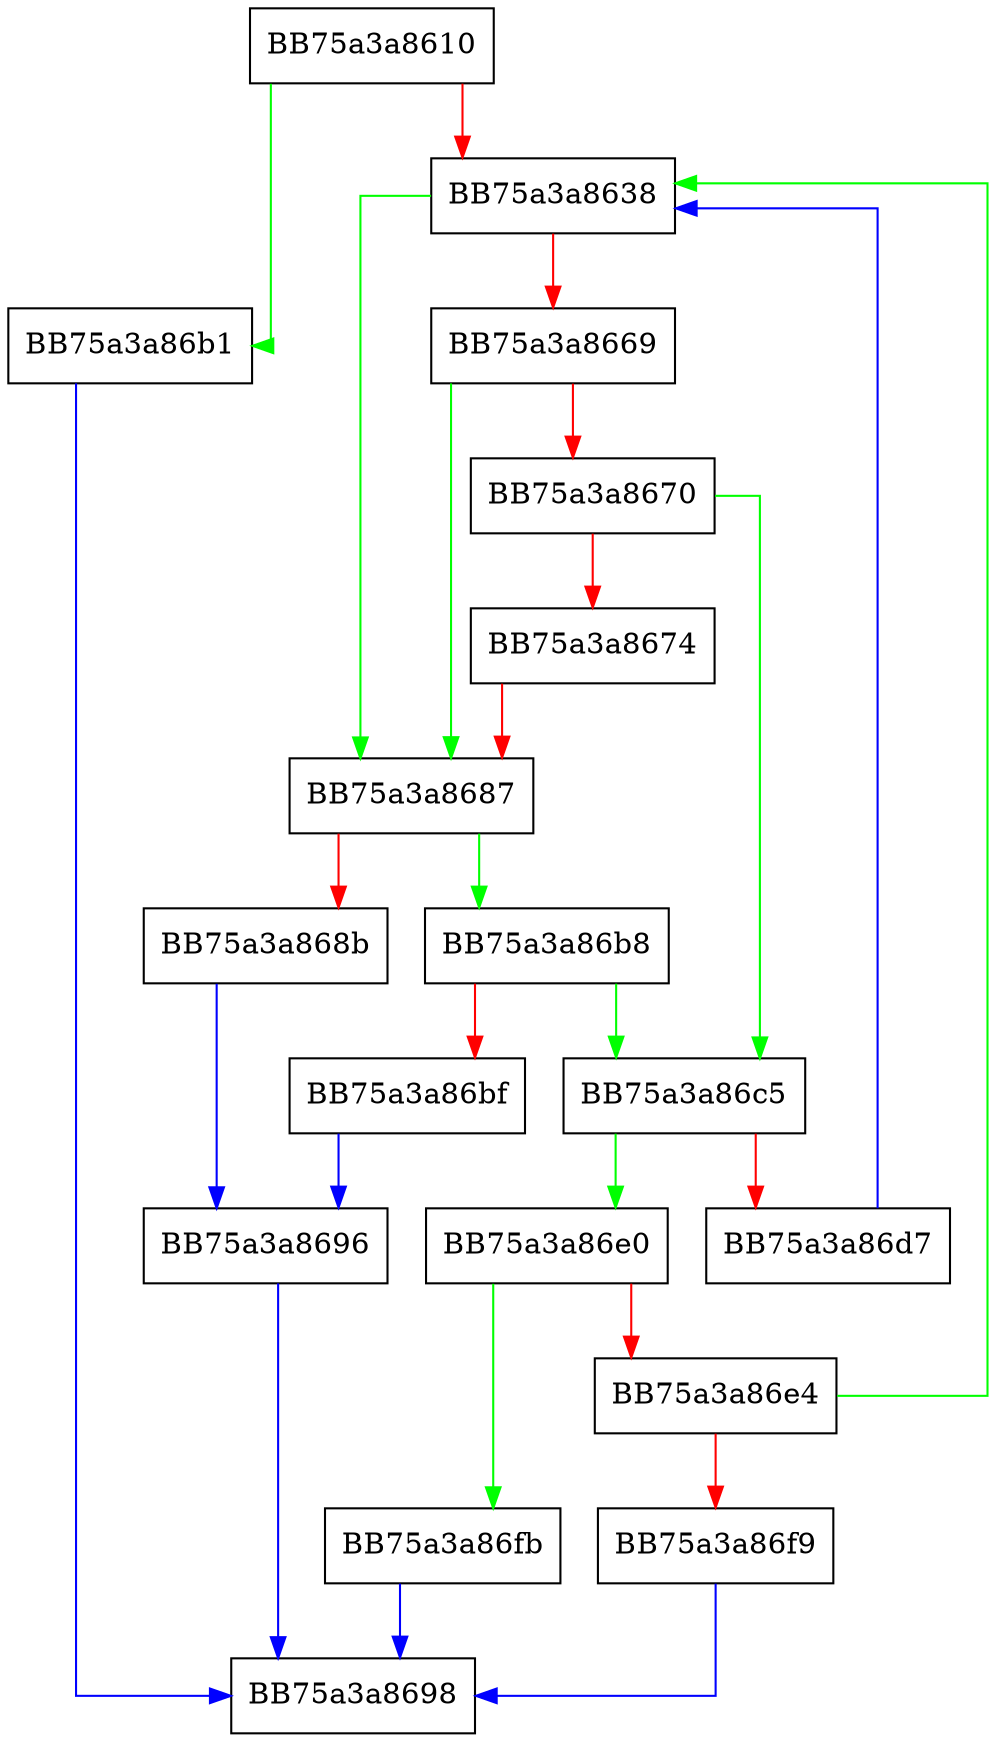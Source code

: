 digraph Next {
  node [shape="box"];
  graph [splines=ortho];
  BB75a3a8610 -> BB75a3a86b1 [color="green"];
  BB75a3a8610 -> BB75a3a8638 [color="red"];
  BB75a3a8638 -> BB75a3a8687 [color="green"];
  BB75a3a8638 -> BB75a3a8669 [color="red"];
  BB75a3a8669 -> BB75a3a8687 [color="green"];
  BB75a3a8669 -> BB75a3a8670 [color="red"];
  BB75a3a8670 -> BB75a3a86c5 [color="green"];
  BB75a3a8670 -> BB75a3a8674 [color="red"];
  BB75a3a8674 -> BB75a3a8687 [color="red"];
  BB75a3a8687 -> BB75a3a86b8 [color="green"];
  BB75a3a8687 -> BB75a3a868b [color="red"];
  BB75a3a868b -> BB75a3a8696 [color="blue"];
  BB75a3a8696 -> BB75a3a8698 [color="blue"];
  BB75a3a86b1 -> BB75a3a8698 [color="blue"];
  BB75a3a86b8 -> BB75a3a86c5 [color="green"];
  BB75a3a86b8 -> BB75a3a86bf [color="red"];
  BB75a3a86bf -> BB75a3a8696 [color="blue"];
  BB75a3a86c5 -> BB75a3a86e0 [color="green"];
  BB75a3a86c5 -> BB75a3a86d7 [color="red"];
  BB75a3a86d7 -> BB75a3a8638 [color="blue"];
  BB75a3a86e0 -> BB75a3a86fb [color="green"];
  BB75a3a86e0 -> BB75a3a86e4 [color="red"];
  BB75a3a86e4 -> BB75a3a8638 [color="green"];
  BB75a3a86e4 -> BB75a3a86f9 [color="red"];
  BB75a3a86f9 -> BB75a3a8698 [color="blue"];
  BB75a3a86fb -> BB75a3a8698 [color="blue"];
}